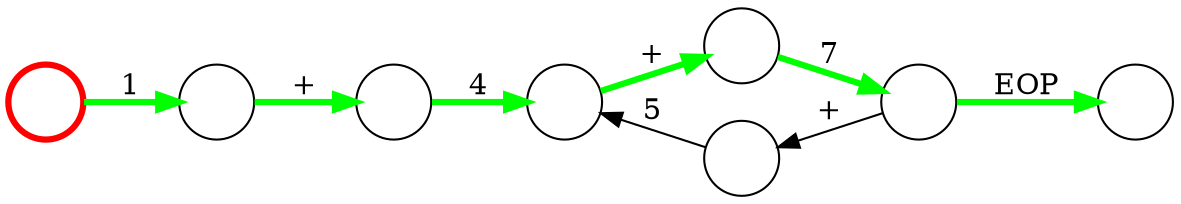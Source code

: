 digraph GSS {
    rankdir=LR
    0,1,2,3,4,5,6,7 [shape = circle]
    0 [label=""][color="red",penwidth=3]
    1 [label=""]
    2 [label=""]
    3 [label=""]
    4 [label=""]
    5 [label=""]
    6 [label=""]
    7 [label=""]
    0 -> 1 [label="1"][color="green",penwidth=3]
    1 -> 2 [label="+"][color="green",penwidth=3]
    2 -> 3 [label="4"][color="green",penwidth=3]
    3 -> 4 [label="+"][color="green",penwidth=3]
    4 -> 5 [label="7"][color="green",penwidth=3]
    5 -> 6 [label="+"]
    6 -> 3 [label="5"]
    5 -> 7 [label="EOP"][color="green",penwidth=3]
    {rank=same; 6 4}
}